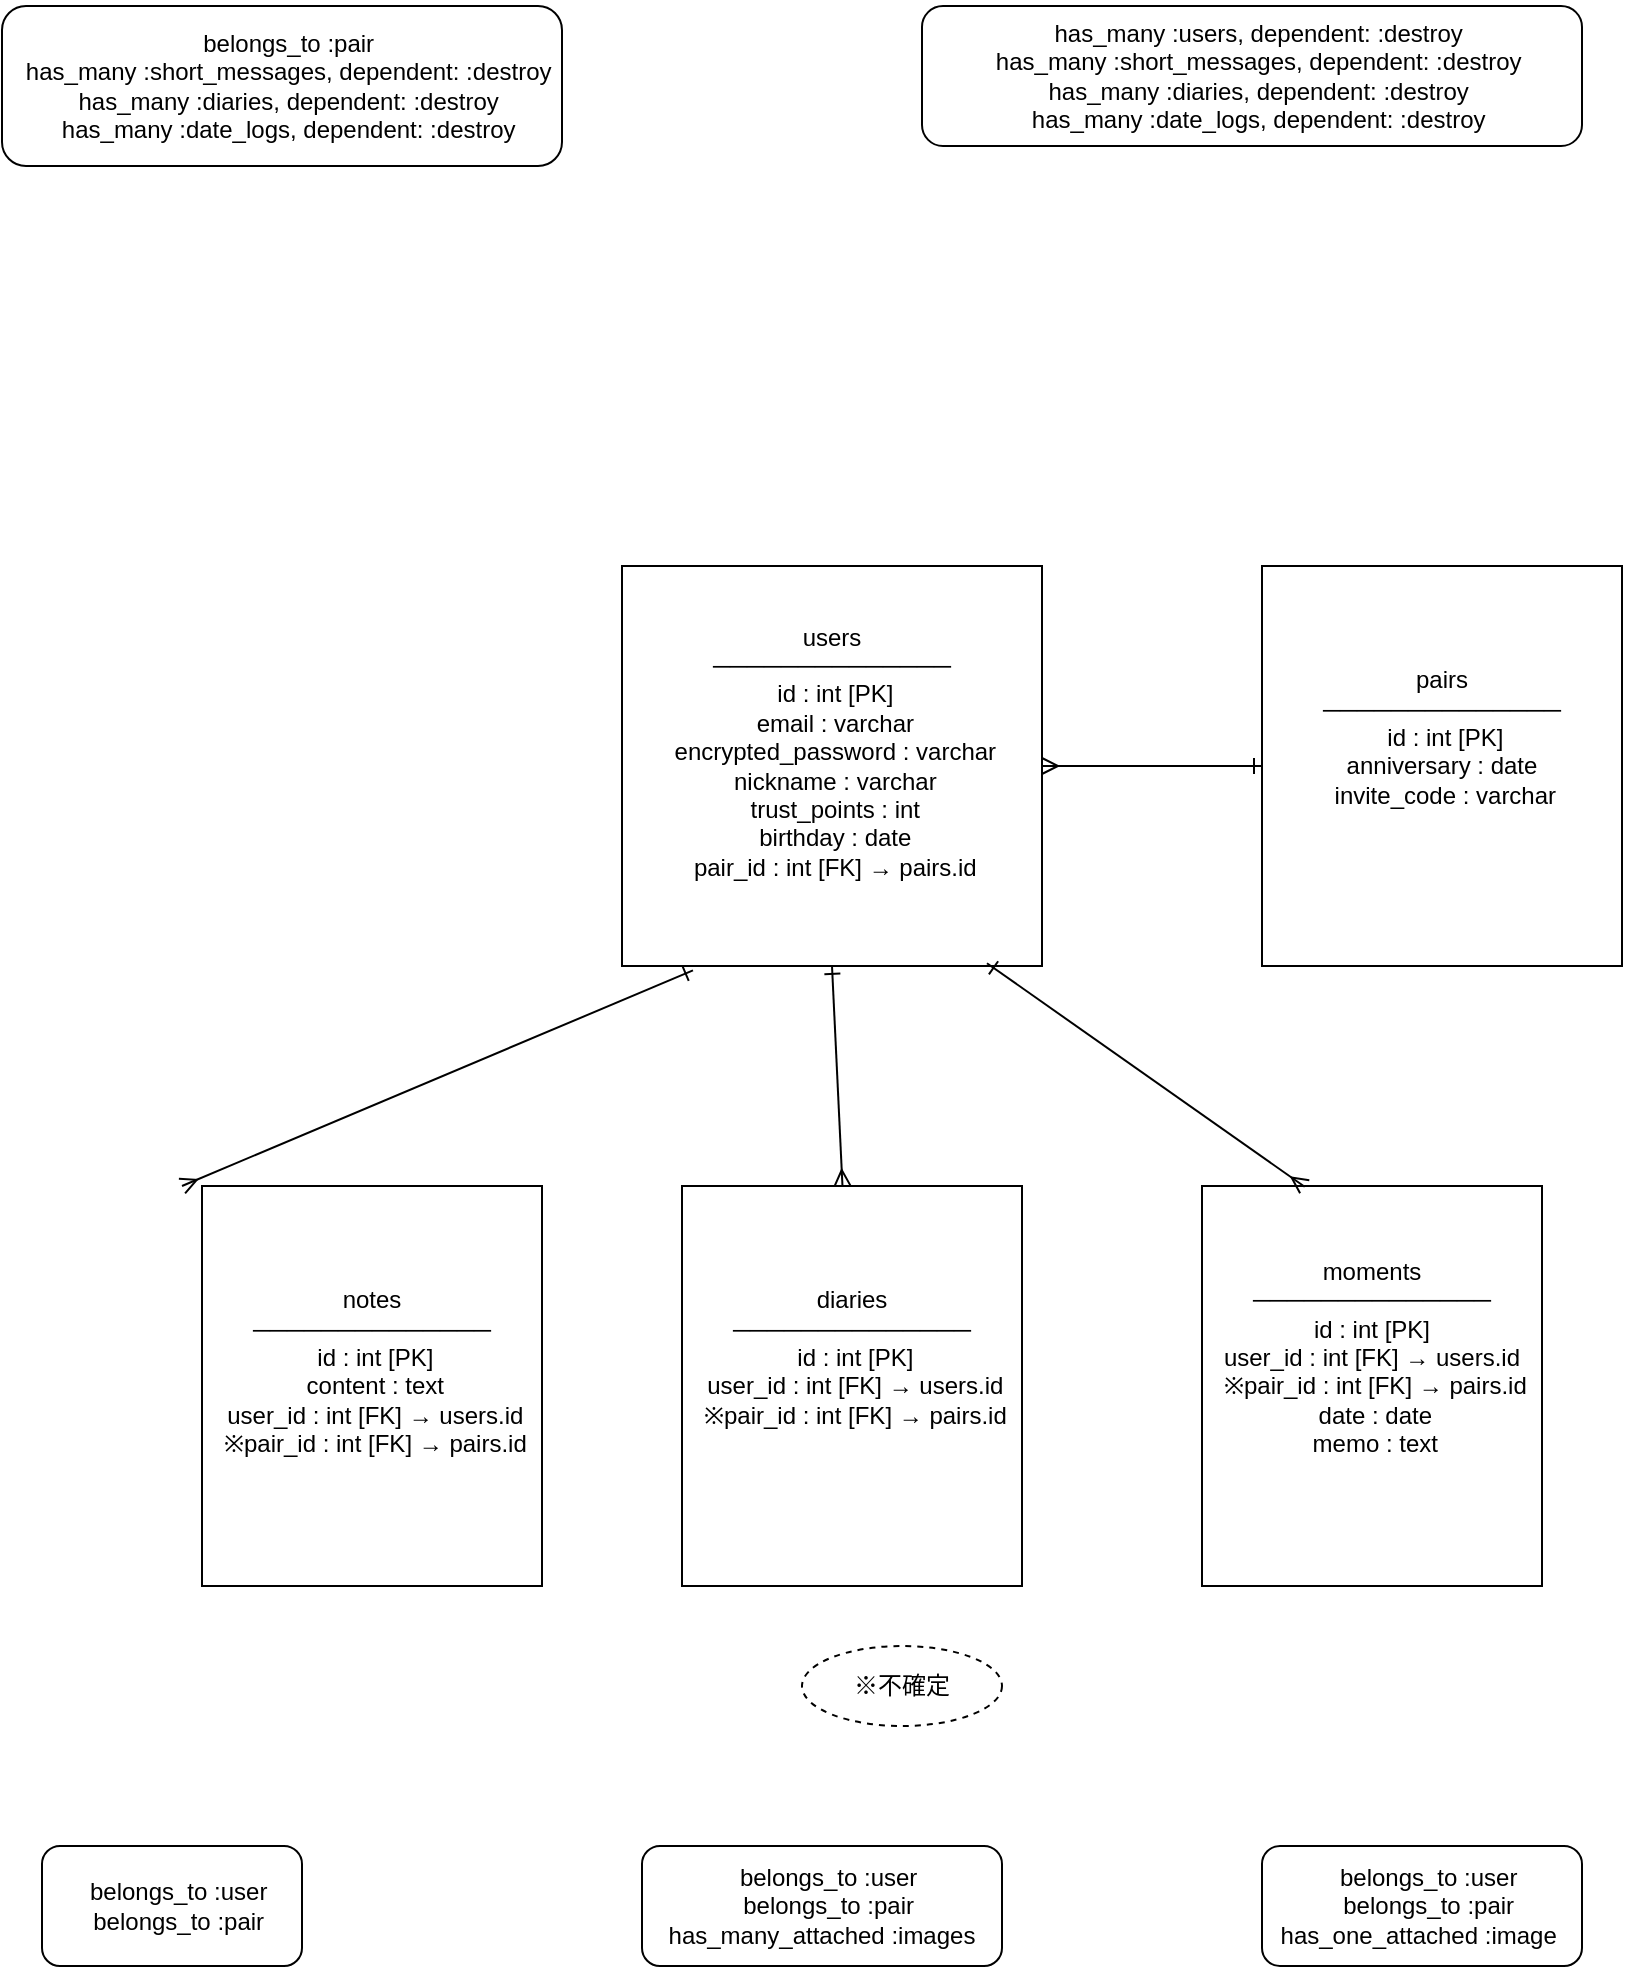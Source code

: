 <mxfile>
    <diagram id="KOxiMiwFJ_N-toRGyVpn" name="ページ1">
        <mxGraphModel dx="1041" dy="1853" grid="1" gridSize="10" guides="1" tooltips="1" connect="1" arrows="1" fold="1" page="1" pageScale="1" pageWidth="827" pageHeight="1169" math="0" shadow="0">
            <root>
                <mxCell id="0"/>
                <mxCell id="1" parent="0"/>
                <mxCell id="26" style="edgeStyle=none;html=1;entryX=0;entryY=0.5;entryDx=0;entryDy=0;startArrow=ERmany;startFill=0;endArrow=ERone;endFill=0;" parent="1" source="13" target="15" edge="1">
                    <mxGeometry relative="1" as="geometry"/>
                </mxCell>
                <mxCell id="13" value="&lt;div&gt;&lt;font color=&quot;#000000&quot;&gt;users&lt;/font&gt;&lt;/div&gt;&lt;div&gt;&lt;font color=&quot;#000000&quot;&gt;──────────────&lt;/font&gt;&lt;/div&gt;&lt;div&gt;&lt;font color=&quot;#000000&quot;&gt;&amp;nbsp;id : int [PK]&lt;/font&gt;&lt;/div&gt;&lt;div&gt;&lt;font color=&quot;#000000&quot;&gt;&amp;nbsp;email : varchar&lt;/font&gt;&lt;/div&gt;&lt;div&gt;&lt;font color=&quot;#000000&quot;&gt;&amp;nbsp;encrypted_password : varchar&lt;/font&gt;&lt;/div&gt;&lt;div&gt;&lt;font color=&quot;#000000&quot;&gt;&amp;nbsp;nickname : varchar&lt;/font&gt;&lt;/div&gt;&lt;div&gt;&lt;font color=&quot;#000000&quot;&gt;&amp;nbsp;trust_points : int&lt;/font&gt;&lt;/div&gt;&lt;div&gt;&lt;font color=&quot;#000000&quot;&gt;&amp;nbsp;birthday : date&lt;/font&gt;&lt;/div&gt;&lt;div&gt;&lt;font color=&quot;#000000&quot;&gt;&amp;nbsp;pair_id : int [FK] → pairs.id&lt;/font&gt;&lt;/div&gt;&lt;div&gt;&lt;br&gt;&lt;/div&gt;" style="rounded=0;whiteSpace=wrap;html=1;" parent="1" vertex="1">
                    <mxGeometry x="330" y="170" width="210" height="200" as="geometry"/>
                </mxCell>
                <mxCell id="15" value="&lt;div&gt;&lt;font color=&quot;#000000&quot;&gt;pairs&lt;/font&gt;&lt;/div&gt;&lt;div&gt;&lt;font color=&quot;#000000&quot;&gt;──────────────&lt;/font&gt;&lt;/div&gt;&lt;div&gt;&lt;font color=&quot;#000000&quot;&gt;&amp;nbsp;id : int [PK]&lt;/font&gt;&lt;/div&gt;&lt;div&gt;&lt;font color=&quot;#000000&quot;&gt;anniversary : date&lt;/font&gt;&lt;/div&gt;&lt;div&gt;&lt;font color=&quot;#000000&quot;&gt;&amp;nbsp;invite_code : varchar&lt;/font&gt;&lt;/div&gt;&lt;div&gt;&lt;br&gt;&lt;/div&gt;&lt;div&gt;&lt;br&gt;&lt;/div&gt;" style="rounded=0;whiteSpace=wrap;html=1;" parent="1" vertex="1">
                    <mxGeometry x="650" y="170" width="180" height="200" as="geometry"/>
                </mxCell>
                <mxCell id="16" value="&lt;div&gt;&lt;span style=&quot;background-color: transparent;&quot;&gt;&lt;font color=&quot;#000000&quot;&gt;notes&lt;/font&gt;&lt;/span&gt;&lt;/div&gt;&lt;div&gt;&lt;span style=&quot;background-color: transparent;&quot;&gt;──────────────&lt;/span&gt;&lt;/div&gt;&lt;div&gt;&lt;font color=&quot;#000000&quot;&gt;&amp;nbsp;id : int [PK]&lt;/font&gt;&lt;/div&gt;&lt;div&gt;&lt;font color=&quot;#000000&quot;&gt;&amp;nbsp;content : text&lt;/font&gt;&lt;/div&gt;&lt;div&gt;&lt;font color=&quot;#000000&quot;&gt;&amp;nbsp;user_id : int [FK] → users.id&lt;/font&gt;&lt;/div&gt;&lt;div&gt;&lt;font color=&quot;#000000&quot;&gt;&amp;nbsp;※pair_id : int [FK] → pairs.id&lt;/font&gt;&lt;/div&gt;&lt;div&gt;&lt;br&gt;&lt;/div&gt;" style="rounded=0;whiteSpace=wrap;html=1;" parent="1" vertex="1">
                    <mxGeometry x="120" y="480" width="170" height="200" as="geometry"/>
                </mxCell>
                <mxCell id="17" value="&lt;div&gt;&lt;span style=&quot;background-color: transparent;&quot;&gt;&lt;font color=&quot;#000000&quot;&gt;moments&lt;/font&gt;&lt;/span&gt;&lt;/div&gt;&lt;div&gt;&lt;span style=&quot;background-color: transparent;&quot;&gt;──────────────&lt;/span&gt;&lt;/div&gt;&lt;div&gt;&lt;font color=&quot;#000000&quot;&gt;id : int [PK]&lt;/font&gt;&lt;/div&gt;&lt;div&gt;&lt;font color=&quot;#000000&quot;&gt;user_id : int [FK] → users.id&lt;/font&gt;&lt;/div&gt;&lt;div&gt;&lt;font color=&quot;#000000&quot;&gt;&amp;nbsp;※pair_id : int [FK] → pairs.id&lt;/font&gt;&lt;/div&gt;&lt;div&gt;&lt;font color=&quot;#000000&quot;&gt;&amp;nbsp;date : date&lt;/font&gt;&lt;/div&gt;&lt;div&gt;&lt;font color=&quot;#000000&quot;&gt;&amp;nbsp;memo : text&lt;/font&gt;&lt;/div&gt;&lt;div&gt;&lt;br&gt;&lt;/div&gt;&lt;div&gt;&lt;br&gt;&lt;/div&gt;" style="rounded=0;whiteSpace=wrap;html=1;" parent="1" vertex="1">
                    <mxGeometry x="620" y="480" width="170" height="200" as="geometry"/>
                </mxCell>
                <mxCell id="18" value="&lt;div&gt;&lt;font color=&quot;#000000&quot;&gt;diaries&lt;/font&gt;&lt;/div&gt;&lt;div&gt;&lt;font color=&quot;#000000&quot;&gt;──────────────&lt;/font&gt;&lt;/div&gt;&lt;div&gt;&lt;font color=&quot;#000000&quot;&gt;&amp;nbsp;id : int [PK]&lt;/font&gt;&lt;/div&gt;&lt;div&gt;&lt;font color=&quot;#000000&quot;&gt;&amp;nbsp;user_id : int [FK] → users.id&lt;/font&gt;&lt;/div&gt;&lt;div&gt;&lt;font color=&quot;#000000&quot;&gt;&amp;nbsp;※pair_id : int [FK] → pairs.id&lt;/font&gt;&lt;/div&gt;&lt;div&gt;&lt;br&gt;&lt;/div&gt;&lt;div&gt;&lt;br&gt;&lt;/div&gt;" style="rounded=0;whiteSpace=wrap;html=1;" parent="1" vertex="1">
                    <mxGeometry x="360" y="480" width="170" height="200" as="geometry"/>
                </mxCell>
                <mxCell id="21" value="&lt;div&gt;&lt;br&gt;&lt;/div&gt;&lt;div&gt;&lt;font color=&quot;#000000&quot;&gt;&amp;nbsp; belongs_to :pair&lt;/font&gt;&lt;/div&gt;&lt;div&gt;&lt;font color=&quot;#000000&quot;&gt;&amp;nbsp; has_many :short_messages, dependent: :destroy&lt;/font&gt;&lt;/div&gt;&lt;div&gt;&lt;font color=&quot;#000000&quot;&gt;&amp;nbsp; has_many :diaries, dependent: :destroy&lt;/font&gt;&lt;/div&gt;&lt;div&gt;&lt;font color=&quot;#000000&quot;&gt;&amp;nbsp; has_many :date_logs, dependent: :destroy&lt;/font&gt;&lt;/div&gt;&lt;div&gt;&lt;br&gt;&lt;/div&gt;" style="rounded=1;whiteSpace=wrap;html=1;" parent="1" vertex="1">
                    <mxGeometry x="20" y="-110" width="280" height="80" as="geometry"/>
                </mxCell>
                <mxCell id="22" value="&lt;div&gt;&lt;span style=&quot;background-color: transparent;&quot;&gt;&amp;nbsp; has_many :users, dependent: :destroy&lt;/span&gt;&lt;/div&gt;&lt;div&gt;&lt;font color=&quot;#000000&quot;&gt;&amp;nbsp; has_many :short_messages, dependent: :destroy&lt;/font&gt;&lt;/div&gt;&lt;div&gt;&lt;font color=&quot;#000000&quot;&gt;&amp;nbsp; has_many :diaries, dependent: :destroy&lt;/font&gt;&lt;/div&gt;&lt;div&gt;&lt;font color=&quot;#000000&quot;&gt;&amp;nbsp; has_many :date_logs, dependent: :destroy&lt;/font&gt;&lt;/div&gt;" style="rounded=1;whiteSpace=wrap;html=1;" parent="1" vertex="1">
                    <mxGeometry x="480" y="-110" width="330" height="70" as="geometry"/>
                </mxCell>
                <mxCell id="23" value="&lt;div&gt;&lt;span style=&quot;background-color: transparent;&quot;&gt;&amp;nbsp; belongs_to :user&lt;/span&gt;&lt;/div&gt;&lt;div&gt;&lt;font color=&quot;#000000&quot;&gt;&amp;nbsp; belongs_to :pair&lt;/font&gt;&lt;/div&gt;" style="rounded=1;whiteSpace=wrap;html=1;" parent="1" vertex="1">
                    <mxGeometry x="40" y="810" width="130" height="60" as="geometry"/>
                </mxCell>
                <mxCell id="24" value="&lt;div&gt;&lt;span style=&quot;background-color: transparent;&quot;&gt;&amp;nbsp; belongs_to :user&lt;/span&gt;&lt;/div&gt;&lt;div&gt;&lt;font color=&quot;#000000&quot;&gt;&amp;nbsp; belongs_to :pair&lt;/font&gt;&lt;/div&gt;&lt;div&gt;&lt;font color=&quot;#000000&quot;&gt;&amp;nbsp; has_many_attached :images&amp;nbsp;&amp;nbsp;&lt;/font&gt;&lt;/div&gt;" style="rounded=1;whiteSpace=wrap;html=1;" parent="1" vertex="1">
                    <mxGeometry x="340" y="810" width="180" height="60" as="geometry"/>
                </mxCell>
                <mxCell id="25" value="&lt;div&gt;&lt;span style=&quot;background-color: transparent;&quot;&gt;&amp;nbsp; belongs_to :user&lt;/span&gt;&lt;/div&gt;&lt;div&gt;&lt;font color=&quot;#000000&quot;&gt;&amp;nbsp; belongs_to :pair&lt;/font&gt;&lt;/div&gt;&lt;div&gt;&lt;font color=&quot;#000000&quot;&gt;&amp;nbsp; has_one_attached :image&amp;nbsp; &amp;nbsp;&lt;/font&gt;&lt;/div&gt;" style="rounded=1;whiteSpace=wrap;html=1;" parent="1" vertex="1">
                    <mxGeometry x="650" y="810" width="160" height="60" as="geometry"/>
                </mxCell>
                <mxCell id="27" style="edgeStyle=none;html=1;entryX=0.169;entryY=1.011;entryDx=0;entryDy=0;entryPerimeter=0;startArrow=ERmany;startFill=0;endArrow=ERone;endFill=0;exitX=0.311;exitY=-0.017;exitDx=0;exitDy=0;exitPerimeter=0;" parent="1" edge="1" target="13">
                    <mxGeometry relative="1" as="geometry">
                        <mxPoint x="110.0" y="480.0" as="sourcePoint"/>
                        <mxPoint x="397.1" y="320.83" as="targetPoint"/>
                    </mxGeometry>
                </mxCell>
                <mxCell id="29" style="edgeStyle=none;html=1;startArrow=ERmany;startFill=0;endArrow=ERone;endFill=0;entryX=0.5;entryY=1;entryDx=0;entryDy=0;" parent="1" source="18" target="13" edge="1">
                    <mxGeometry relative="1" as="geometry">
                        <mxPoint x="500" y="330" as="targetPoint"/>
                    </mxGeometry>
                </mxCell>
                <mxCell id="31" style="edgeStyle=none;html=1;entryX=0.302;entryY=0.002;entryDx=0;entryDy=0;entryPerimeter=0;startArrow=ERone;startFill=0;endArrow=ERmany;endFill=0;exitX=0.869;exitY=0.993;exitDx=0;exitDy=0;exitPerimeter=0;" parent="1" source="13" target="17" edge="1">
                    <mxGeometry relative="1" as="geometry"/>
                </mxCell>
                <mxCell id="32" value="※不確定" style="ellipse;whiteSpace=wrap;html=1;align=center;dashed=1;" vertex="1" parent="1">
                    <mxGeometry x="420" y="710" width="100" height="40" as="geometry"/>
                </mxCell>
            </root>
        </mxGraphModel>
    </diagram>
</mxfile>